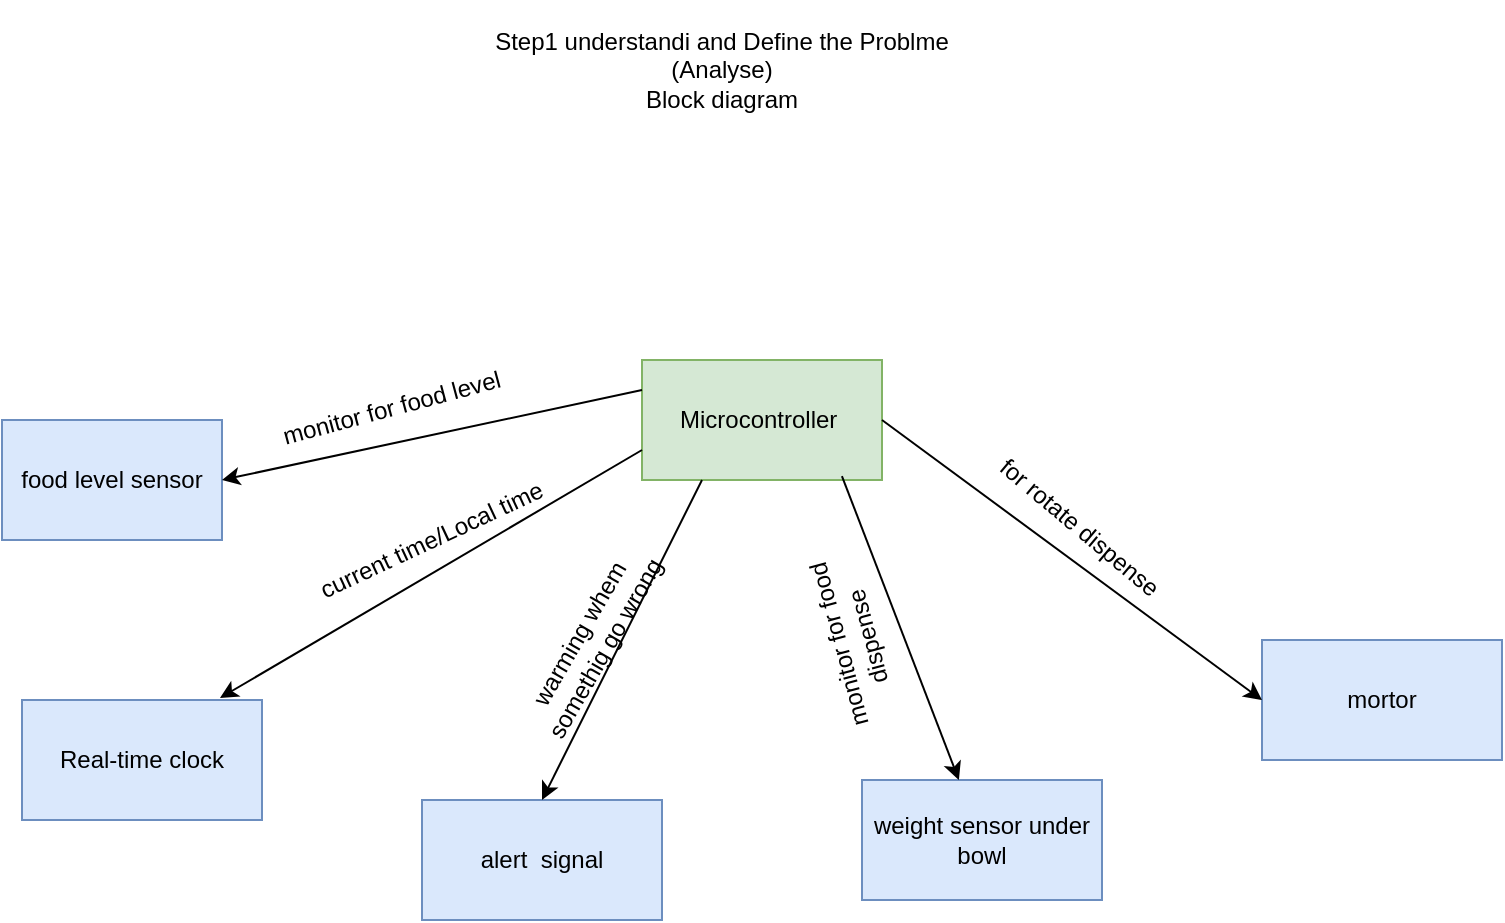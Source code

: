 <mxfile version="28.0.6">
  <diagram name="Page-1" id="DzVV96pzFvEH-hi5T3so">
    <mxGraphModel dx="1090" dy="833" grid="1" gridSize="10" guides="1" tooltips="1" connect="1" arrows="1" fold="1" page="1" pageScale="1" pageWidth="850" pageHeight="1100" math="0" shadow="0">
      <root>
        <mxCell id="0" />
        <mxCell id="1" parent="0" />
        <mxCell id="MA_jzKArDTouUwH-SDCZ-22" value="Microcontroller&amp;nbsp;" style="rounded=0;whiteSpace=wrap;html=1;fillColor=#d5e8d4;strokeColor=#82b366;" vertex="1" parent="1">
          <mxGeometry x="360" y="230" width="120" height="60" as="geometry" />
        </mxCell>
        <mxCell id="MA_jzKArDTouUwH-SDCZ-25" value="Real-time clock" style="rounded=0;whiteSpace=wrap;html=1;fillColor=#dae8fc;strokeColor=#6c8ebf;" vertex="1" parent="1">
          <mxGeometry x="50" y="400" width="120" height="60" as="geometry" />
        </mxCell>
        <mxCell id="MA_jzKArDTouUwH-SDCZ-27" value="food level sensor" style="rounded=0;whiteSpace=wrap;html=1;fillColor=#dae8fc;strokeColor=#6c8ebf;" vertex="1" parent="1">
          <mxGeometry x="40" y="260" width="110" height="60" as="geometry" />
        </mxCell>
        <mxCell id="MA_jzKArDTouUwH-SDCZ-28" value="weight sensor under bowl" style="rounded=0;whiteSpace=wrap;html=1;fillColor=#dae8fc;strokeColor=#6c8ebf;" vertex="1" parent="1">
          <mxGeometry x="470" y="440" width="120" height="60" as="geometry" />
        </mxCell>
        <mxCell id="MA_jzKArDTouUwH-SDCZ-29" value="mortor" style="rounded=0;whiteSpace=wrap;html=1;fillColor=#dae8fc;strokeColor=#6c8ebf;" vertex="1" parent="1">
          <mxGeometry x="670" y="370" width="120" height="60" as="geometry" />
        </mxCell>
        <mxCell id="MA_jzKArDTouUwH-SDCZ-30" value="alert&amp;nbsp; signal" style="rounded=0;whiteSpace=wrap;html=1;fillColor=#dae8fc;strokeColor=#6c8ebf;" vertex="1" parent="1">
          <mxGeometry x="250" y="450" width="120" height="60" as="geometry" />
        </mxCell>
        <mxCell id="MA_jzKArDTouUwH-SDCZ-31" value="" style="endArrow=classic;html=1;rounded=0;exitX=0.25;exitY=1;exitDx=0;exitDy=0;entryX=0.5;entryY=0;entryDx=0;entryDy=0;" edge="1" parent="1" source="MA_jzKArDTouUwH-SDCZ-22" target="MA_jzKArDTouUwH-SDCZ-30">
          <mxGeometry width="50" height="50" relative="1" as="geometry">
            <mxPoint x="230" y="550" as="sourcePoint" />
            <mxPoint x="280" y="500" as="targetPoint" />
          </mxGeometry>
        </mxCell>
        <mxCell id="MA_jzKArDTouUwH-SDCZ-32" value="" style="endArrow=classic;html=1;rounded=0;exitX=0.833;exitY=0.967;exitDx=0;exitDy=0;exitPerimeter=0;" edge="1" parent="1" source="MA_jzKArDTouUwH-SDCZ-22" target="MA_jzKArDTouUwH-SDCZ-28">
          <mxGeometry width="50" height="50" relative="1" as="geometry">
            <mxPoint x="410" y="340" as="sourcePoint" />
            <mxPoint x="310" y="510" as="targetPoint" />
          </mxGeometry>
        </mxCell>
        <mxCell id="MA_jzKArDTouUwH-SDCZ-33" value="" style="endArrow=classic;html=1;rounded=0;exitX=1;exitY=0.5;exitDx=0;exitDy=0;entryX=0;entryY=0.5;entryDx=0;entryDy=0;" edge="1" parent="1" source="MA_jzKArDTouUwH-SDCZ-22" target="MA_jzKArDTouUwH-SDCZ-29">
          <mxGeometry width="50" height="50" relative="1" as="geometry">
            <mxPoint x="560" y="420" as="sourcePoint" />
            <mxPoint x="626" y="562" as="targetPoint" />
          </mxGeometry>
        </mxCell>
        <mxCell id="MA_jzKArDTouUwH-SDCZ-35" value="" style="endArrow=classic;html=1;rounded=0;exitX=0;exitY=0.25;exitDx=0;exitDy=0;entryX=1;entryY=0.5;entryDx=0;entryDy=0;" edge="1" parent="1" source="MA_jzKArDTouUwH-SDCZ-22" target="MA_jzKArDTouUwH-SDCZ-27">
          <mxGeometry width="50" height="50" relative="1" as="geometry">
            <mxPoint x="460" y="320" as="sourcePoint" />
            <mxPoint x="300" y="450" as="targetPoint" />
          </mxGeometry>
        </mxCell>
        <mxCell id="MA_jzKArDTouUwH-SDCZ-36" value="Step1 understandi and Define the Problme (Analyse)&lt;div&gt;Block diagram&lt;/div&gt;" style="text;html=1;align=center;verticalAlign=middle;whiteSpace=wrap;rounded=0;" vertex="1" parent="1">
          <mxGeometry x="260" y="50" width="280" height="70" as="geometry" />
        </mxCell>
        <mxCell id="MA_jzKArDTouUwH-SDCZ-38" value="warming whem somethig go wrong" style="text;html=1;align=center;verticalAlign=middle;whiteSpace=wrap;rounded=0;rotation=-60;" vertex="1" parent="1">
          <mxGeometry x="270" y="370" width="130" as="geometry" />
        </mxCell>
        <mxCell id="MA_jzKArDTouUwH-SDCZ-39" value="monitor for food level" style="text;html=1;align=center;verticalAlign=middle;whiteSpace=wrap;rounded=0;rotation=-15;" vertex="1" parent="1">
          <mxGeometry x="170" y="254" width="130" as="geometry" />
        </mxCell>
        <mxCell id="MA_jzKArDTouUwH-SDCZ-42" value="" style="endArrow=classic;html=1;rounded=0;exitX=0;exitY=0.75;exitDx=0;exitDy=0;entryX=0.825;entryY=-0.017;entryDx=0;entryDy=0;entryPerimeter=0;" edge="1" parent="1" source="MA_jzKArDTouUwH-SDCZ-22" target="MA_jzKArDTouUwH-SDCZ-25">
          <mxGeometry width="50" height="50" relative="1" as="geometry">
            <mxPoint x="445" y="330" as="sourcePoint" />
            <mxPoint x="360" y="490" as="targetPoint" />
          </mxGeometry>
        </mxCell>
        <mxCell id="MA_jzKArDTouUwH-SDCZ-43" value="monitor for food dispense" style="text;html=1;align=center;verticalAlign=middle;whiteSpace=wrap;rounded=0;rotation=-105;" vertex="1" parent="1">
          <mxGeometry x="400.002" y="370" width="130" as="geometry" />
        </mxCell>
        <mxCell id="MA_jzKArDTouUwH-SDCZ-44" value="for rotate dispense&amp;nbsp;" style="text;html=1;align=center;verticalAlign=middle;whiteSpace=wrap;rounded=0;rotation=40;" vertex="1" parent="1">
          <mxGeometry x="510" y="300" width="140" height="30" as="geometry" />
        </mxCell>
        <mxCell id="MA_jzKArDTouUwH-SDCZ-45" value="current time/Local time" style="text;html=1;align=center;verticalAlign=middle;whiteSpace=wrap;rounded=0;rotation=-25;" vertex="1" parent="1">
          <mxGeometry x="189.995" y="320.003" width="130" as="geometry" />
        </mxCell>
      </root>
    </mxGraphModel>
  </diagram>
</mxfile>
